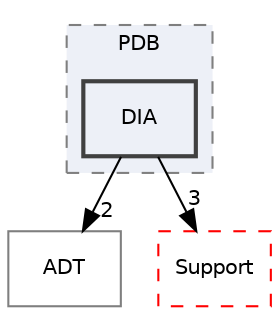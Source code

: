 digraph "include/llvm/DebugInfo/PDB/DIA"
{
 // LATEX_PDF_SIZE
  bgcolor="transparent";
  edge [fontname="Helvetica",fontsize="10",labelfontname="Helvetica",labelfontsize="10"];
  node [fontname="Helvetica",fontsize="10",shape="box"];
  compound=true
  subgraph clusterdir_517813d003cf5f8a9c7902976140e3c9 {
    graph [ bgcolor="#edf0f7", pencolor="grey50", style="filled,dashed,", label="PDB", fontname="Helvetica", fontsize="10", URL="dir_517813d003cf5f8a9c7902976140e3c9.html"]
  dir_ac338560536f6f44af50a445c35c2f7c [label="DIA", style="filled,bold,", fillcolor="#edf0f7", color="grey25", URL="dir_ac338560536f6f44af50a445c35c2f7c.html"];
  }
  dir_32453792af2ba70c54e3ccae3a790d1b [label="ADT", style="", fillcolor="#edf0f7", color="grey50", URL="dir_32453792af2ba70c54e3ccae3a790d1b.html"];
  dir_ae1e398ac700924fa434b51c248a5531 [label="Support", style="dashed,", fillcolor="#edf0f7", color="red", URL="dir_ae1e398ac700924fa434b51c248a5531.html"];
  dir_ac338560536f6f44af50a445c35c2f7c->dir_32453792af2ba70c54e3ccae3a790d1b [headlabel="2", labeldistance=1.5 headhref="dir_000046_000001.html"];
  dir_ac338560536f6f44af50a445c35c2f7c->dir_ae1e398ac700924fa434b51c248a5531 [headlabel="3", labeldistance=1.5 headhref="dir_000046_000182.html"];
}

